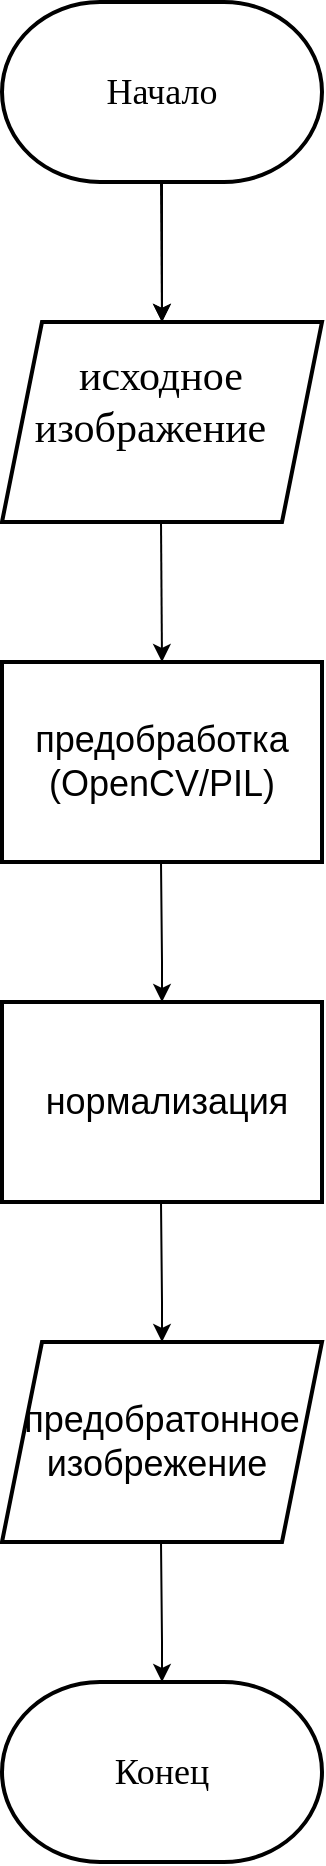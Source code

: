 <mxfile version="27.0.9">
  <diagram name="Page-1" id="1BE4eOJv0nNfmO8gm-xU">
    <mxGraphModel dx="786" dy="462" grid="1" gridSize="10" guides="1" tooltips="1" connect="1" arrows="1" fold="1" page="1" pageScale="1" pageWidth="827" pageHeight="1169" background="light-dark(#FFFFFF,#FFFFFF)" math="0" shadow="0">
      <root>
        <mxCell id="0" />
        <mxCell id="1" parent="0" />
        <mxCell id="a4a5BYuBbdsfbfa4ZrUz-1" value="" style="edgeStyle=orthogonalEdgeStyle;rounded=0;orthogonalLoop=1;jettySize=auto;html=1;fontSize=18;" edge="1" parent="1" source="a4a5BYuBbdsfbfa4ZrUz-2">
          <mxGeometry relative="1" as="geometry">
            <mxPoint x="490" y="320" as="targetPoint" />
          </mxGeometry>
        </mxCell>
        <mxCell id="a4a5BYuBbdsfbfa4ZrUz-2" value="&lt;font style=&quot;color: light-dark(rgb(0, 0, 0), rgb(0, 0, 0));&quot; face=&quot;Times New Roman&quot;&gt;Начало&lt;/font&gt;" style="strokeWidth=2;html=1;shape=mxgraph.flowchart.terminator;whiteSpace=wrap;fillColor=light-dark(#FFFFFF,#FFFFFF);strokeColor=light-dark(#000000,#000000);fontSize=18;" vertex="1" parent="1">
          <mxGeometry x="410" y="160" width="160" height="90" as="geometry" />
        </mxCell>
        <mxCell id="a4a5BYuBbdsfbfa4ZrUz-4" value="" style="endArrow=classic;html=1;rounded=0;strokeColor=light-dark(#000000,#000000);entryX=0.5;entryY=0;entryDx=0;entryDy=0;fontSize=18;" edge="1" parent="1" source="a4a5BYuBbdsfbfa4ZrUz-13">
          <mxGeometry width="50" height="50" relative="1" as="geometry">
            <mxPoint x="489.5" y="250" as="sourcePoint" />
            <mxPoint x="490" y="320" as="targetPoint" />
          </mxGeometry>
        </mxCell>
        <mxCell id="a4a5BYuBbdsfbfa4ZrUz-5" value="&lt;font style=&quot;color: light-dark(rgb(0, 0, 0), rgb(6, 6, 6));&quot;&gt;предобработка (OpenCV/PIL)&lt;/font&gt;" style="rounded=0;whiteSpace=wrap;html=1;fillColor=light-dark(#FFFFFF,#FBFBFB);strokeColor=light-dark(#000000,#060606);strokeWidth=2;fontSize=18;" vertex="1" parent="1">
          <mxGeometry x="410" y="490" width="160" height="100" as="geometry" />
        </mxCell>
        <mxCell id="a4a5BYuBbdsfbfa4ZrUz-6" value="" style="endArrow=classic;html=1;rounded=0;strokeColor=light-dark(#000000,#000000);entryX=0.5;entryY=0;entryDx=0;entryDy=0;fontSize=18;" edge="1" parent="1">
          <mxGeometry width="50" height="50" relative="1" as="geometry">
            <mxPoint x="489.5" y="420" as="sourcePoint" />
            <mxPoint x="490" y="490" as="targetPoint" />
          </mxGeometry>
        </mxCell>
        <mxCell id="a4a5BYuBbdsfbfa4ZrUz-7" value="&lt;font style=&quot;color: light-dark(rgb(0, 0, 0), rgb(0, 0, 0));&quot;&gt;&amp;nbsp;нормализация&lt;/font&gt;" style="rounded=0;whiteSpace=wrap;html=1;fillColor=light-dark(#FFFFFF,#FBFBFB);strokeColor=light-dark(#000000,#060606);strokeWidth=2;fontSize=18;" vertex="1" parent="1">
          <mxGeometry x="410" y="660" width="160" height="100" as="geometry" />
        </mxCell>
        <mxCell id="a4a5BYuBbdsfbfa4ZrUz-8" value="" style="endArrow=classic;html=1;rounded=0;strokeColor=light-dark(#000000,#000000);entryX=0.5;entryY=0;entryDx=0;entryDy=0;fontSize=18;" edge="1" parent="1">
          <mxGeometry width="50" height="50" relative="1" as="geometry">
            <mxPoint x="489.5" y="590" as="sourcePoint" />
            <mxPoint x="490" y="660" as="targetPoint" />
            <Array as="points">
              <mxPoint x="490" y="640" />
            </Array>
          </mxGeometry>
        </mxCell>
        <mxCell id="a4a5BYuBbdsfbfa4ZrUz-9" value="" style="endArrow=classic;html=1;rounded=0;strokeColor=light-dark(#000000,#000000);entryX=0.5;entryY=0;entryDx=0;entryDy=0;fontSize=18;" edge="1" parent="1">
          <mxGeometry width="50" height="50" relative="1" as="geometry">
            <mxPoint x="489.5" y="760" as="sourcePoint" />
            <mxPoint x="490" y="830" as="targetPoint" />
            <Array as="points">
              <mxPoint x="490" y="810" />
            </Array>
          </mxGeometry>
        </mxCell>
        <mxCell id="a4a5BYuBbdsfbfa4ZrUz-11" value="" style="endArrow=classic;html=1;rounded=0;strokeColor=light-dark(#000000,#000000);entryX=0.5;entryY=0;entryDx=0;entryDy=0;fontSize=18;" edge="1" parent="1">
          <mxGeometry width="50" height="50" relative="1" as="geometry">
            <mxPoint x="489.5" y="930" as="sourcePoint" />
            <mxPoint x="490" y="1000" as="targetPoint" />
            <Array as="points">
              <mxPoint x="490" y="980" />
            </Array>
          </mxGeometry>
        </mxCell>
        <mxCell id="a4a5BYuBbdsfbfa4ZrUz-12" value="&lt;font style=&quot;color: light-dark(rgb(0, 0, 0), rgb(3, 3, 3));&quot; face=&quot;Times New Roman&quot;&gt;Конец&lt;/font&gt;" style="strokeWidth=2;html=1;shape=mxgraph.flowchart.terminator;whiteSpace=wrap;fillColor=light-dark(#FFFFFF,#FFFFFF);strokeColor=light-dark(#000000,#000000);fontSize=18;" vertex="1" parent="1">
          <mxGeometry x="410" y="1000" width="160" height="90" as="geometry" />
        </mxCell>
        <mxCell id="a4a5BYuBbdsfbfa4ZrUz-14" value="" style="endArrow=classic;html=1;rounded=0;strokeColor=light-dark(#000000,#000000);entryX=0.5;entryY=0;entryDx=0;entryDy=0;fontSize=18;" edge="1" parent="1" target="a4a5BYuBbdsfbfa4ZrUz-13">
          <mxGeometry width="50" height="50" relative="1" as="geometry">
            <mxPoint x="489.5" y="250" as="sourcePoint" />
            <mxPoint x="490" y="320" as="targetPoint" />
          </mxGeometry>
        </mxCell>
        <mxCell id="a4a5BYuBbdsfbfa4ZrUz-13" value="" style="shape=parallelogram;perimeter=parallelogramPerimeter;whiteSpace=wrap;html=1;fixedSize=1;fillColor=light-dark(#FFFFFF,#FCFCFC);strokeColor=light-dark(#000000,#010101);strokeWidth=2;" vertex="1" parent="1">
          <mxGeometry x="410" y="320" width="160" height="100" as="geometry" />
        </mxCell>
        <mxCell id="a4a5BYuBbdsfbfa4ZrUz-15" value="&lt;font style=&quot;color: light-dark(rgb(0, 0, 0), rgb(0, 0, 0)); font-size: 21px;&quot; face=&quot;Times New Roman&quot;&gt;исходное&lt;/font&gt;&lt;div&gt;&lt;font style=&quot;color: light-dark(rgb(0, 0, 0), rgb(0, 0, 0)); font-size: 21px;&quot; face=&quot;Times New Roman&quot;&gt;изображение&amp;nbsp;&amp;nbsp;&lt;/font&gt;&lt;/div&gt;" style="text;html=1;align=center;verticalAlign=middle;resizable=0;points=[];autosize=1;strokeColor=none;fillColor=none;" vertex="1" parent="1">
          <mxGeometry x="414" y="330" width="150" height="60" as="geometry" />
        </mxCell>
        <mxCell id="a4a5BYuBbdsfbfa4ZrUz-16" value="&lt;div style=&quot;font-size: 18px;&quot;&gt;&lt;font style=&quot;color: light-dark(rgb(0, 0, 0), rgb(0, 0, 0));&quot;&gt;предобратонное изобрежение&amp;nbsp;&lt;/font&gt;&lt;/div&gt;" style="shape=parallelogram;perimeter=parallelogramPerimeter;whiteSpace=wrap;html=1;fixedSize=1;fillColor=light-dark(#FFFFFF,#FCFCFC);strokeColor=light-dark(#000000,#010101);strokeWidth=2;" vertex="1" parent="1">
          <mxGeometry x="410" y="830" width="160" height="100" as="geometry" />
        </mxCell>
      </root>
    </mxGraphModel>
  </diagram>
</mxfile>
